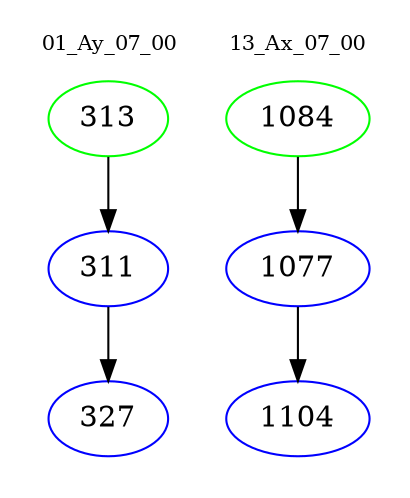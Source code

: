 digraph{
subgraph cluster_0 {
color = white
label = "01_Ay_07_00";
fontsize=10;
T0_313 [label="313", color="green"]
T0_313 -> T0_311 [color="black"]
T0_311 [label="311", color="blue"]
T0_311 -> T0_327 [color="black"]
T0_327 [label="327", color="blue"]
}
subgraph cluster_1 {
color = white
label = "13_Ax_07_00";
fontsize=10;
T1_1084 [label="1084", color="green"]
T1_1084 -> T1_1077 [color="black"]
T1_1077 [label="1077", color="blue"]
T1_1077 -> T1_1104 [color="black"]
T1_1104 [label="1104", color="blue"]
}
}
